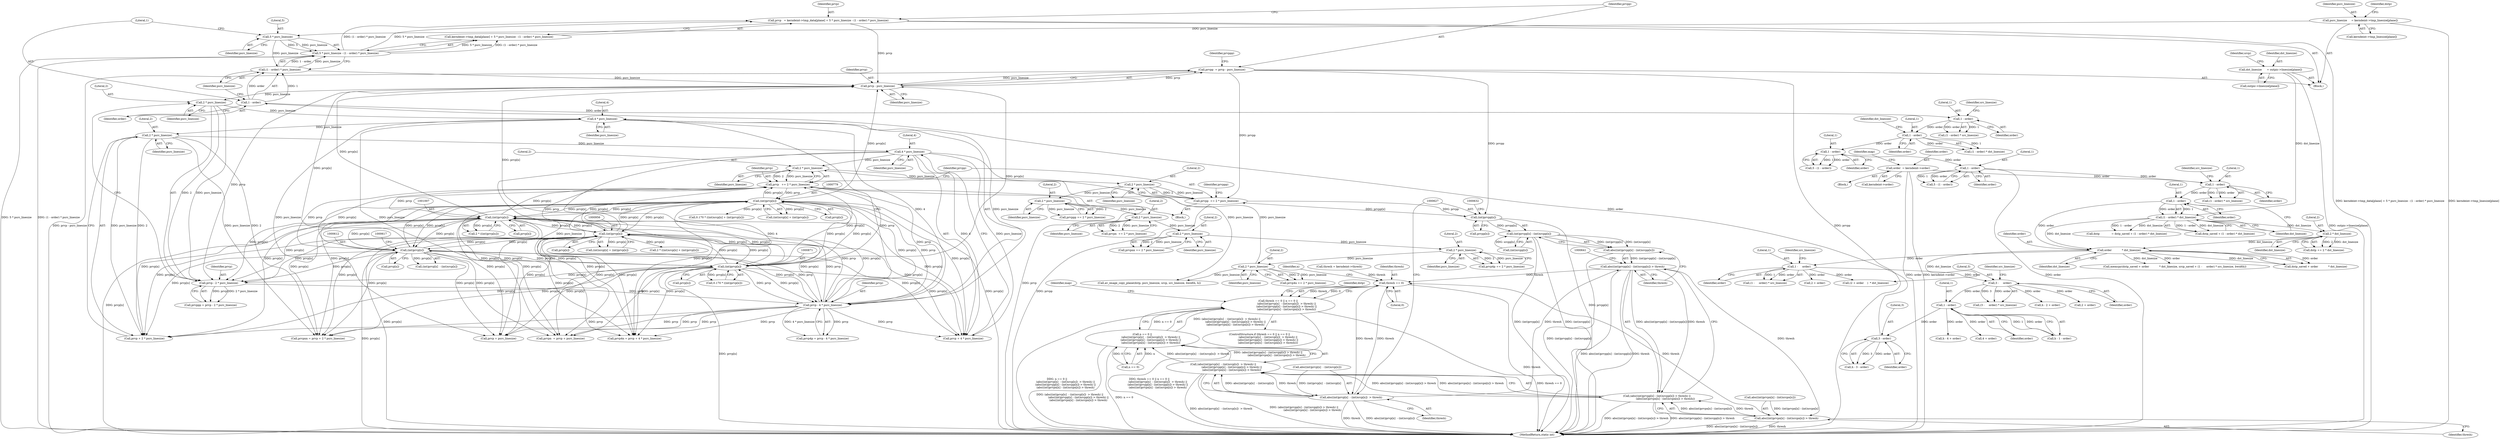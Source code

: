 digraph "0_FFmpeg_e43a0a232dbf6d3c161823c2e07c52e76227a1bc_5@pointer" {
"1000451" [label="(Call,prvpp  = prvp - psrc_linesize)"];
"1000453" [label="(Call,prvp - psrc_linesize)"];
"1000778" [label="(Call,(int)prvp[x])"];
"1001040" [label="(Call,prvp   += 2 * psrc_linesize)"];
"1001042" [label="(Call,2 * psrc_linesize)"];
"1001072" [label="(Call,2 * psrc_linesize)"];
"1001067" [label="(Call,2 * psrc_linesize)"];
"1001062" [label="(Call,2 * psrc_linesize)"];
"1001057" [label="(Call,2 * psrc_linesize)"];
"1001052" [label="(Call,2 * psrc_linesize)"];
"1001047" [label="(Call,2 * psrc_linesize)"];
"1000486" [label="(Call,4 * psrc_linesize)"];
"1000479" [label="(Call,2 * psrc_linesize)"];
"1000467" [label="(Call,4 * psrc_linesize)"];
"1000460" [label="(Call,2 * psrc_linesize)"];
"1001006" [label="(Call,(int)prvp[x])"];
"1000955" [label="(Call,(int)prvp[x])"];
"1000611" [label="(Call,(int)prvp[x])"];
"1000870" [label="(Call,(int)prvp[x])"];
"1000465" [label="(Call,prvp - 4 * psrc_linesize)"];
"1000458" [label="(Call,prvp - 2 * psrc_linesize)"];
"1000434" [label="(Call,prvp   = kerndeint->tmp_data[plane] + 5 * psrc_linesize - (1 - order) * psrc_linesize)"];
"1000442" [label="(Call,5 * psrc_linesize - (1 - order) * psrc_linesize)"];
"1000443" [label="(Call,5 * psrc_linesize)"];
"1000298" [label="(Call,psrc_linesize     = kerndeint->tmp_linesize[plane])"];
"1000446" [label="(Call,(1 - order) * psrc_linesize)"];
"1000447" [label="(Call,1 - order)"];
"1000429" [label="(Call,3 - order)"];
"1000409" [label="(Call,1 - order)"];
"1000389" [label="(Call,3 -     order)"];
"1000373" [label="(Call,1 -     order)"];
"1000367" [label="(Call,order            * dst_linesize)"];
"1000335" [label="(Call,1 - order)"];
"1000326" [label="(Call,1 - order)"];
"1000186" [label="(Call,order  = kerndeint->order)"];
"1000581" [label="(Call,1 - order)"];
"1000572" [label="(Call,1 - order)"];
"1000563" [label="(Call,1 - order)"];
"1000498" [label="(Call,1 - order)"];
"1000334" [label="(Call,(1 - order) * dst_linesize)"];
"1000314" [label="(Call,dst_linesize      = outpic->linesize[plane])"];
"1000361" [label="(Call,2 * dst_linesize)"];
"1000626" [label="(Call,(int)prvpp[x])"];
"1000625" [label="(Call,(int)prvpp[x] - (int)srcpp[x])"];
"1000624" [label="(Call,abs((int)prvpp[x] - (int)srcpp[x]))"];
"1000623" [label="(Call,abs((int)prvpp[x] - (int)srcpp[x]) > thresh)"];
"1000600" [label="(Call,thresh == 0)"];
"1000599" [label="(Call,thresh == 0 || n == 0 ||\n                    (abs((int)prvp[x]  - (int)srcp[x])  > thresh) ||\n                    (abs((int)prvpp[x] - (int)srcpp[x]) > thresh) ||\n                    (abs((int)prvpn[x] - (int)srcpn[x]) > thresh))"];
"1000608" [label="(Call,abs((int)prvp[x]  - (int)srcp[x])  > thresh)"];
"1000607" [label="(Call,(abs((int)prvp[x]  - (int)srcp[x])  > thresh) ||\n                    (abs((int)prvpp[x] - (int)srcpp[x]) > thresh) ||\n                    (abs((int)prvpn[x] - (int)srcpn[x]) > thresh))"];
"1000603" [label="(Call,n == 0 ||\n                    (abs((int)prvp[x]  - (int)srcp[x])  > thresh) ||\n                    (abs((int)prvpp[x] - (int)srcpp[x]) > thresh) ||\n                    (abs((int)prvpn[x] - (int)srcpn[x]) > thresh))"];
"1000622" [label="(Call,(abs((int)prvpp[x] - (int)srcpp[x]) > thresh) ||\n                    (abs((int)prvpn[x] - (int)srcpn[x]) > thresh))"];
"1000637" [label="(Call,abs((int)prvpn[x] - (int)srcpn[x]) > thresh)"];
"1001045" [label="(Call,prvpp  += 2 * psrc_linesize)"];
"1000334" [label="(Call,(1 - order) * dst_linesize)"];
"1000457" [label="(Identifier,prvppp)"];
"1000487" [label="(Literal,4)"];
"1000481" [label="(Identifier,psrc_linesize)"];
"1000389" [label="(Call,3 -     order)"];
"1000336" [label="(Literal,1)"];
"1000484" [label="(Call,prvp + 4 * psrc_linesize)"];
"1000454" [label="(Identifier,prvp)"];
"1000581" [label="(Call,1 - order)"];
"1001067" [label="(Call,2 * psrc_linesize)"];
"1000631" [label="(Call,(int)srcpp[x])"];
"1000436" [label="(Call,kerndeint->tmp_data[plane] + 5 * psrc_linesize - (1 - order) * psrc_linesize)"];
"1000466" [label="(Identifier,prvp)"];
"1000325" [label="(Call,(1 - order) * src_linesize)"];
"1000298" [label="(Call,psrc_linesize     = kerndeint->tmp_linesize[plane])"];
"1000609" [label="(Call,abs((int)prvp[x]  - (int)srcp[x]))"];
"1000608" [label="(Call,abs((int)prvp[x]  - (int)srcp[x])  > thresh)"];
"1001035" [label="(Identifier,dstp)"];
"1001060" [label="(Call,prvpnn += 2 * psrc_linesize)"];
"1000392" [label="(Identifier,src_linesize)"];
"1000418" [label="(Call,h - 4 + order)"];
"1000431" [label="(Identifier,order)"];
"1000611" [label="(Call,(int)prvp[x])"];
"1000435" [label="(Identifier,prvp)"];
"1000427" [label="(Call,h - 3 - order)"];
"1000453" [label="(Call,prvp - psrc_linesize)"];
"1000448" [label="(Literal,1)"];
"1000390" [label="(Literal,3)"];
"1000469" [label="(Identifier,psrc_linesize)"];
"1000315" [label="(Identifier,dst_linesize)"];
"1000582" [label="(Literal,1)"];
"1000497" [label="(Call,(1 - order) * src_linesize)"];
"1000607" [label="(Call,(abs((int)prvp[x]  - (int)srcp[x])  > thresh) ||\n                    (abs((int)prvpp[x] - (int)srcpp[x]) > thresh) ||\n                    (abs((int)prvpn[x] - (int)srcpn[x]) > thresh))"];
"1001068" [label="(Literal,2)"];
"1001064" [label="(Identifier,psrc_linesize)"];
"1000458" [label="(Call,prvp - 2 * psrc_linesize)"];
"1000332" [label="(Call,dstp_saved + (1 - order) * dst_linesize)"];
"1000444" [label="(Literal,5)"];
"1001049" [label="(Identifier,psrc_linesize)"];
"1000361" [label="(Call,2 * dst_linesize)"];
"1000501" [label="(Identifier,src_linesize)"];
"1001045" [label="(Call,prvpp  += 2 * psrc_linesize)"];
"1000955" [label="(Call,(int)prvp[x])"];
"1000338" [label="(Identifier,dst_linesize)"];
"1001057" [label="(Call,2 * psrc_linesize)"];
"1000460" [label="(Call,2 * psrc_linesize)"];
"1000601" [label="(Identifier,thresh)"];
"1000623" [label="(Call,abs((int)prvpp[x] - (int)srcpp[x]) > thresh)"];
"1000306" [label="(Identifier,dstp)"];
"1000388" [label="(Call,(3 -     order) * src_linesize)"];
"1000193" [label="(Identifier,map)"];
"1000604" [label="(Call,n == 0)"];
"1000957" [label="(Call,prvp[x])"];
"1000500" [label="(Identifier,order)"];
"1000369" [label="(Identifier,dst_linesize)"];
"1000322" [label="(Identifier,srcp)"];
"1001006" [label="(Call,(int)prvp[x])"];
"1000381" [label="(Call,(2 + order    )  * dst_linesize)"];
"1000374" [label="(Literal,1)"];
"1000477" [label="(Call,prvp + 2 * psrc_linesize)"];
"1000368" [label="(Identifier,order)"];
"1001004" [label="(Call,2 * ((int)prvp[x]))"];
"1000451" [label="(Call,prvpp  = prvp - psrc_linesize)"];
"1000467" [label="(Call,4 * psrc_linesize)"];
"1000120" [label="(Block,)"];
"1000398" [label="(Call,h - 2 + order)"];
"1000637" [label="(Call,abs((int)prvpn[x] - (int)srcpn[x]) > thresh)"];
"1000949" [label="(Call,(int)srcp[x] + (int)prvp[x])"];
"1001055" [label="(Call,prvpn  += 2 * psrc_linesize)"];
"1000480" [label="(Literal,2)"];
"1000947" [label="(Call,2 * ((int)srcp[x] + (int)prvp[x]))"];
"1000450" [label="(Identifier,psrc_linesize)"];
"1000186" [label="(Call,order  = kerndeint->order)"];
"1001040" [label="(Call,prvp   += 2 * psrc_linesize)"];
"1000778" [label="(Call,(int)prvp[x])"];
"1000499" [label="(Literal,1)"];
"1000382" [label="(Call,2 + order)"];
"1000486" [label="(Call,4 * psrc_linesize)"];
"1001008" [label="(Call,prvp[x])"];
"1000299" [label="(Identifier,psrc_linesize)"];
"1001050" [label="(Call,prvppp += 2 * psrc_linesize)"];
"1000376" [label="(Identifier,src_linesize)"];
"1000472" [label="(Call,prvp + psrc_linesize)"];
"1000868" [label="(Call,0.170 * ((int)prvp[x]))"];
"1000626" [label="(Call,(int)prvpp[x])"];
"1000465" [label="(Call,prvp - 4 * psrc_linesize)"];
"1000770" [label="(Call,0.170 * ((int)srcp[x] + (int)prvp[x]))"];
"1000445" [label="(Identifier,psrc_linesize)"];
"1001065" [label="(Call,prvp4p += 2 * psrc_linesize)"];
"1000367" [label="(Call,order            * dst_linesize)"];
"1000572" [label="(Call,1 - order)"];
"1000335" [label="(Call,1 - order)"];
"1000314" [label="(Call,dst_linesize      = outpic->linesize[plane])"];
"1001041" [label="(Identifier,prvp)"];
"1001042" [label="(Call,2 * psrc_linesize)"];
"1000463" [label="(Call,prvp4p = prvp - 4 * psrc_linesize)"];
"1001139" [label="(Call,av_image_copy_plane(dstp, psrc_linesize, srcp, src_linesize, bwidth, h))"];
"1000468" [label="(Literal,4)"];
"1001052" [label="(Call,2 * psrc_linesize)"];
"1000598" [label="(ControlStructure,if (thresh == 0 || n == 0 ||\n                    (abs((int)prvp[x]  - (int)srcp[x])  > thresh) ||\n                    (abs((int)prvpp[x] - (int)srcpp[x]) > thresh) ||\n                    (abs((int)prvpn[x] - (int)srcpn[x]) > thresh)))"];
"1000599" [label="(Call,thresh == 0 || n == 0 ||\n                    (abs((int)prvp[x]  - (int)srcp[x])  > thresh) ||\n                    (abs((int)prvpp[x] - (int)srcpp[x]) > thresh) ||\n                    (abs((int)prvpn[x] - (int)srcpn[x]) > thresh))"];
"1000300" [label="(Call,kerndeint->tmp_linesize[plane])"];
"1001051" [label="(Identifier,prvppp)"];
"1001063" [label="(Literal,2)"];
"1000328" [label="(Identifier,order)"];
"1000870" [label="(Call,(int)prvp[x])"];
"1000605" [label="(Identifier,n)"];
"1000363" [label="(Identifier,dst_linesize)"];
"1000420" [label="(Call,4 + order)"];
"1000434" [label="(Call,prvp   = kerndeint->tmp_data[plane] + 5 * psrc_linesize - (1 - order) * psrc_linesize)"];
"1000326" [label="(Call,1 - order)"];
"1001059" [label="(Identifier,psrc_linesize)"];
"1001048" [label="(Literal,2)"];
"1000446" [label="(Call,(1 - order) * psrc_linesize)"];
"1000638" [label="(Call,abs((int)prvpn[x] - (int)srcpn[x]))"];
"1000470" [label="(Call,prvpn  = prvp + psrc_linesize)"];
"1000456" [label="(Call,prvppp = prvp - 2 * psrc_linesize)"];
"1000772" [label="(Call,(int)srcp[x] + (int)prvp[x])"];
"1000475" [label="(Call,prvpnn = prvp + 2 * psrc_linesize)"];
"1000373" [label="(Call,1 -     order)"];
"1000430" [label="(Literal,3)"];
"1000187" [label="(Identifier,order)"];
"1000372" [label="(Call,(1 -     order) * src_linesize)"];
"1000327" [label="(Literal,1)"];
"1000628" [label="(Call,prvpp[x])"];
"1000610" [label="(Call,(int)prvp[x]  - (int)srcp[x])"];
"1000650" [label="(Identifier,thresh)"];
"1000452" [label="(Identifier,prvpp)"];
"1001046" [label="(Identifier,prvpp)"];
"1001047" [label="(Call,2 * psrc_linesize)"];
"1000409" [label="(Call,1 - order)"];
"1000624" [label="(Call,abs((int)prvpp[x] - (int)srcpp[x]))"];
"1000459" [label="(Identifier,prvp)"];
"1000316" [label="(Call,outpic->linesize[plane])"];
"1000622" [label="(Call,(abs((int)prvpp[x] - (int)srcpp[x]) > thresh) ||\n                    (abs((int)prvpn[x] - (int)srcpn[x]) > thresh))"];
"1001074" [label="(Identifier,psrc_linesize)"];
"1000362" [label="(Literal,2)"];
"1000573" [label="(Literal,1)"];
"1000443" [label="(Call,5 * psrc_linesize)"];
"1000603" [label="(Call,n == 0 ||\n                    (abs((int)prvp[x]  - (int)srcp[x])  > thresh) ||\n                    (abs((int)prvpp[x] - (int)srcpp[x]) > thresh) ||\n                    (abs((int)prvpn[x] - (int)srcpn[x]) > thresh))"];
"1001043" [label="(Literal,2)"];
"1000872" [label="(Call,prvp[x])"];
"1000498" [label="(Call,1 - order)"];
"1001073" [label="(Literal,2)"];
"1000562" [label="(Call,(1 - order) * dst_linesize)"];
"1000359" [label="(Call,dstp += 2 * dst_linesize)"];
"1000482" [label="(Call,prvp4n = prvp + 4 * psrc_linesize)"];
"1001044" [label="(Identifier,psrc_linesize)"];
"1000447" [label="(Call,1 - order)"];
"1000455" [label="(Identifier,psrc_linesize)"];
"1000636" [label="(Identifier,thresh)"];
"1000563" [label="(Call,1 - order)"];
"1000479" [label="(Call,2 * psrc_linesize)"];
"1000462" [label="(Identifier,psrc_linesize)"];
"1000400" [label="(Call,2 + order)"];
"1000613" [label="(Call,prvp[x])"];
"1000258" [label="(Block,)"];
"1000488" [label="(Identifier,psrc_linesize)"];
"1000364" [label="(Call,memcpy(dstp_saved + order            * dst_linesize, srcp_saved + (1 -     order) * src_linesize, bwidth))"];
"1000780" [label="(Call,prvp[x])"];
"1001153" [label="(MethodReturn,static int)"];
"1000461" [label="(Literal,2)"];
"1000180" [label="(Call,thresh = kerndeint->thresh)"];
"1000566" [label="(Identifier,dst_linesize)"];
"1000653" [label="(Identifier,map)"];
"1000583" [label="(Identifier,order)"];
"1000411" [label="(Identifier,order)"];
"1000565" [label="(Identifier,order)"];
"1000602" [label="(Literal,0)"];
"1000564" [label="(Literal,1)"];
"1000574" [label="(Identifier,order)"];
"1000442" [label="(Call,5 * psrc_linesize - (1 - order) * psrc_linesize)"];
"1001053" [label="(Literal,2)"];
"1000410" [label="(Literal,1)"];
"1000587" [label="(Block,)"];
"1000407" [label="(Call,h - 1 - order)"];
"1000429" [label="(Call,3 - order)"];
"1000579" [label="(Call,5 - (1 - order))"];
"1000570" [label="(Call,5 - (1 - order))"];
"1000391" [label="(Identifier,order)"];
"1000621" [label="(Identifier,thresh)"];
"1001054" [label="(Identifier,psrc_linesize)"];
"1000188" [label="(Call,kerndeint->order)"];
"1001062" [label="(Call,2 * psrc_linesize)"];
"1000329" [label="(Identifier,src_linesize)"];
"1000365" [label="(Call,dstp_saved + order            * dst_linesize)"];
"1000330" [label="(Call,dstp              = dstp_saved + (1 - order) * dst_linesize)"];
"1000375" [label="(Identifier,order)"];
"1001069" [label="(Identifier,psrc_linesize)"];
"1000449" [label="(Identifier,order)"];
"1000625" [label="(Call,(int)prvpp[x] - (int)srcpp[x])"];
"1000600" [label="(Call,thresh == 0)"];
"1000337" [label="(Identifier,order)"];
"1001072" [label="(Call,2 * psrc_linesize)"];
"1001070" [label="(Call,prvp4n += 2 * psrc_linesize)"];
"1001058" [label="(Literal,2)"];
"1000451" -> "1000258"  [label="AST: "];
"1000451" -> "1000453"  [label="CFG: "];
"1000452" -> "1000451"  [label="AST: "];
"1000453" -> "1000451"  [label="AST: "];
"1000457" -> "1000451"  [label="CFG: "];
"1000451" -> "1001153"  [label="DDG: prvpp"];
"1000451" -> "1001153"  [label="DDG: prvp - psrc_linesize"];
"1000453" -> "1000451"  [label="DDG: prvp"];
"1000453" -> "1000451"  [label="DDG: psrc_linesize"];
"1000451" -> "1000626"  [label="DDG: prvpp"];
"1000451" -> "1001045"  [label="DDG: prvpp"];
"1000453" -> "1000455"  [label="CFG: "];
"1000454" -> "1000453"  [label="AST: "];
"1000455" -> "1000453"  [label="AST: "];
"1000778" -> "1000453"  [label="DDG: prvp[x]"];
"1001006" -> "1000453"  [label="DDG: prvp[x]"];
"1000955" -> "1000453"  [label="DDG: prvp[x]"];
"1000434" -> "1000453"  [label="DDG: prvp"];
"1000611" -> "1000453"  [label="DDG: prvp[x]"];
"1000870" -> "1000453"  [label="DDG: prvp[x]"];
"1000446" -> "1000453"  [label="DDG: psrc_linesize"];
"1000453" -> "1000458"  [label="DDG: prvp"];
"1000453" -> "1000460"  [label="DDG: psrc_linesize"];
"1000778" -> "1000772"  [label="AST: "];
"1000778" -> "1000780"  [label="CFG: "];
"1000779" -> "1000778"  [label="AST: "];
"1000780" -> "1000778"  [label="AST: "];
"1000772" -> "1000778"  [label="CFG: "];
"1000778" -> "1001153"  [label="DDG: prvp[x]"];
"1000778" -> "1000458"  [label="DDG: prvp[x]"];
"1000778" -> "1000465"  [label="DDG: prvp[x]"];
"1000778" -> "1000470"  [label="DDG: prvp[x]"];
"1000778" -> "1000472"  [label="DDG: prvp[x]"];
"1000778" -> "1000475"  [label="DDG: prvp[x]"];
"1000778" -> "1000477"  [label="DDG: prvp[x]"];
"1000778" -> "1000482"  [label="DDG: prvp[x]"];
"1000778" -> "1000484"  [label="DDG: prvp[x]"];
"1000778" -> "1000611"  [label="DDG: prvp[x]"];
"1000778" -> "1000770"  [label="DDG: prvp[x]"];
"1000778" -> "1000772"  [label="DDG: prvp[x]"];
"1001040" -> "1000778"  [label="DDG: prvp"];
"1001006" -> "1000778"  [label="DDG: prvp[x]"];
"1000955" -> "1000778"  [label="DDG: prvp[x]"];
"1000611" -> "1000778"  [label="DDG: prvp[x]"];
"1000870" -> "1000778"  [label="DDG: prvp[x]"];
"1000465" -> "1000778"  [label="DDG: prvp"];
"1000778" -> "1000870"  [label="DDG: prvp[x]"];
"1000778" -> "1000955"  [label="DDG: prvp[x]"];
"1000778" -> "1001006"  [label="DDG: prvp[x]"];
"1000778" -> "1001040"  [label="DDG: prvp[x]"];
"1001040" -> "1000587"  [label="AST: "];
"1001040" -> "1001042"  [label="CFG: "];
"1001041" -> "1001040"  [label="AST: "];
"1001042" -> "1001040"  [label="AST: "];
"1001046" -> "1001040"  [label="CFG: "];
"1001040" -> "1001153"  [label="DDG: prvp"];
"1001040" -> "1000611"  [label="DDG: prvp"];
"1001040" -> "1000870"  [label="DDG: prvp"];
"1001040" -> "1000955"  [label="DDG: prvp"];
"1001040" -> "1001006"  [label="DDG: prvp"];
"1001042" -> "1001040"  [label="DDG: 2"];
"1001042" -> "1001040"  [label="DDG: psrc_linesize"];
"1001006" -> "1001040"  [label="DDG: prvp[x]"];
"1000955" -> "1001040"  [label="DDG: prvp[x]"];
"1000611" -> "1001040"  [label="DDG: prvp[x]"];
"1000870" -> "1001040"  [label="DDG: prvp[x]"];
"1000465" -> "1001040"  [label="DDG: prvp"];
"1001042" -> "1001044"  [label="CFG: "];
"1001043" -> "1001042"  [label="AST: "];
"1001044" -> "1001042"  [label="AST: "];
"1001072" -> "1001042"  [label="DDG: psrc_linesize"];
"1000486" -> "1001042"  [label="DDG: psrc_linesize"];
"1001042" -> "1001047"  [label="DDG: psrc_linesize"];
"1001072" -> "1001070"  [label="AST: "];
"1001072" -> "1001074"  [label="CFG: "];
"1001073" -> "1001072"  [label="AST: "];
"1001074" -> "1001072"  [label="AST: "];
"1001070" -> "1001072"  [label="CFG: "];
"1001072" -> "1001070"  [label="DDG: 2"];
"1001072" -> "1001070"  [label="DDG: psrc_linesize"];
"1001067" -> "1001072"  [label="DDG: psrc_linesize"];
"1001072" -> "1001139"  [label="DDG: psrc_linesize"];
"1001067" -> "1001065"  [label="AST: "];
"1001067" -> "1001069"  [label="CFG: "];
"1001068" -> "1001067"  [label="AST: "];
"1001069" -> "1001067"  [label="AST: "];
"1001065" -> "1001067"  [label="CFG: "];
"1001067" -> "1001065"  [label="DDG: 2"];
"1001067" -> "1001065"  [label="DDG: psrc_linesize"];
"1001062" -> "1001067"  [label="DDG: psrc_linesize"];
"1001062" -> "1001060"  [label="AST: "];
"1001062" -> "1001064"  [label="CFG: "];
"1001063" -> "1001062"  [label="AST: "];
"1001064" -> "1001062"  [label="AST: "];
"1001060" -> "1001062"  [label="CFG: "];
"1001062" -> "1001060"  [label="DDG: 2"];
"1001062" -> "1001060"  [label="DDG: psrc_linesize"];
"1001057" -> "1001062"  [label="DDG: psrc_linesize"];
"1001057" -> "1001055"  [label="AST: "];
"1001057" -> "1001059"  [label="CFG: "];
"1001058" -> "1001057"  [label="AST: "];
"1001059" -> "1001057"  [label="AST: "];
"1001055" -> "1001057"  [label="CFG: "];
"1001057" -> "1001055"  [label="DDG: 2"];
"1001057" -> "1001055"  [label="DDG: psrc_linesize"];
"1001052" -> "1001057"  [label="DDG: psrc_linesize"];
"1001052" -> "1001050"  [label="AST: "];
"1001052" -> "1001054"  [label="CFG: "];
"1001053" -> "1001052"  [label="AST: "];
"1001054" -> "1001052"  [label="AST: "];
"1001050" -> "1001052"  [label="CFG: "];
"1001052" -> "1001050"  [label="DDG: 2"];
"1001052" -> "1001050"  [label="DDG: psrc_linesize"];
"1001047" -> "1001052"  [label="DDG: psrc_linesize"];
"1001047" -> "1001045"  [label="AST: "];
"1001047" -> "1001049"  [label="CFG: "];
"1001048" -> "1001047"  [label="AST: "];
"1001049" -> "1001047"  [label="AST: "];
"1001045" -> "1001047"  [label="CFG: "];
"1001047" -> "1001045"  [label="DDG: 2"];
"1001047" -> "1001045"  [label="DDG: psrc_linesize"];
"1000486" -> "1000484"  [label="AST: "];
"1000486" -> "1000488"  [label="CFG: "];
"1000487" -> "1000486"  [label="AST: "];
"1000488" -> "1000486"  [label="AST: "];
"1000484" -> "1000486"  [label="CFG: "];
"1000486" -> "1000482"  [label="DDG: 4"];
"1000486" -> "1000482"  [label="DDG: psrc_linesize"];
"1000486" -> "1000484"  [label="DDG: 4"];
"1000486" -> "1000484"  [label="DDG: psrc_linesize"];
"1000479" -> "1000486"  [label="DDG: psrc_linesize"];
"1000486" -> "1001139"  [label="DDG: psrc_linesize"];
"1000479" -> "1000477"  [label="AST: "];
"1000479" -> "1000481"  [label="CFG: "];
"1000480" -> "1000479"  [label="AST: "];
"1000481" -> "1000479"  [label="AST: "];
"1000477" -> "1000479"  [label="CFG: "];
"1000479" -> "1000475"  [label="DDG: 2"];
"1000479" -> "1000475"  [label="DDG: psrc_linesize"];
"1000479" -> "1000477"  [label="DDG: 2"];
"1000479" -> "1000477"  [label="DDG: psrc_linesize"];
"1000467" -> "1000479"  [label="DDG: psrc_linesize"];
"1000467" -> "1000465"  [label="AST: "];
"1000467" -> "1000469"  [label="CFG: "];
"1000468" -> "1000467"  [label="AST: "];
"1000469" -> "1000467"  [label="AST: "];
"1000465" -> "1000467"  [label="CFG: "];
"1000467" -> "1000465"  [label="DDG: 4"];
"1000467" -> "1000465"  [label="DDG: psrc_linesize"];
"1000460" -> "1000467"  [label="DDG: psrc_linesize"];
"1000467" -> "1000470"  [label="DDG: psrc_linesize"];
"1000467" -> "1000472"  [label="DDG: psrc_linesize"];
"1000460" -> "1000458"  [label="AST: "];
"1000460" -> "1000462"  [label="CFG: "];
"1000461" -> "1000460"  [label="AST: "];
"1000462" -> "1000460"  [label="AST: "];
"1000458" -> "1000460"  [label="CFG: "];
"1000460" -> "1000458"  [label="DDG: 2"];
"1000460" -> "1000458"  [label="DDG: psrc_linesize"];
"1001006" -> "1001004"  [label="AST: "];
"1001006" -> "1001008"  [label="CFG: "];
"1001007" -> "1001006"  [label="AST: "];
"1001008" -> "1001006"  [label="AST: "];
"1001004" -> "1001006"  [label="CFG: "];
"1001006" -> "1001153"  [label="DDG: prvp[x]"];
"1001006" -> "1000458"  [label="DDG: prvp[x]"];
"1001006" -> "1000465"  [label="DDG: prvp[x]"];
"1001006" -> "1000470"  [label="DDG: prvp[x]"];
"1001006" -> "1000472"  [label="DDG: prvp[x]"];
"1001006" -> "1000475"  [label="DDG: prvp[x]"];
"1001006" -> "1000477"  [label="DDG: prvp[x]"];
"1001006" -> "1000482"  [label="DDG: prvp[x]"];
"1001006" -> "1000484"  [label="DDG: prvp[x]"];
"1001006" -> "1000611"  [label="DDG: prvp[x]"];
"1001006" -> "1000870"  [label="DDG: prvp[x]"];
"1001006" -> "1000955"  [label="DDG: prvp[x]"];
"1001006" -> "1001004"  [label="DDG: prvp[x]"];
"1000955" -> "1001006"  [label="DDG: prvp[x]"];
"1000611" -> "1001006"  [label="DDG: prvp[x]"];
"1000870" -> "1001006"  [label="DDG: prvp[x]"];
"1000465" -> "1001006"  [label="DDG: prvp"];
"1000955" -> "1000949"  [label="AST: "];
"1000955" -> "1000957"  [label="CFG: "];
"1000956" -> "1000955"  [label="AST: "];
"1000957" -> "1000955"  [label="AST: "];
"1000949" -> "1000955"  [label="CFG: "];
"1000955" -> "1001153"  [label="DDG: prvp[x]"];
"1000955" -> "1000458"  [label="DDG: prvp[x]"];
"1000955" -> "1000465"  [label="DDG: prvp[x]"];
"1000955" -> "1000470"  [label="DDG: prvp[x]"];
"1000955" -> "1000472"  [label="DDG: prvp[x]"];
"1000955" -> "1000475"  [label="DDG: prvp[x]"];
"1000955" -> "1000477"  [label="DDG: prvp[x]"];
"1000955" -> "1000482"  [label="DDG: prvp[x]"];
"1000955" -> "1000484"  [label="DDG: prvp[x]"];
"1000955" -> "1000611"  [label="DDG: prvp[x]"];
"1000955" -> "1000870"  [label="DDG: prvp[x]"];
"1000955" -> "1000947"  [label="DDG: prvp[x]"];
"1000955" -> "1000949"  [label="DDG: prvp[x]"];
"1000611" -> "1000955"  [label="DDG: prvp[x]"];
"1000870" -> "1000955"  [label="DDG: prvp[x]"];
"1000465" -> "1000955"  [label="DDG: prvp"];
"1000611" -> "1000610"  [label="AST: "];
"1000611" -> "1000613"  [label="CFG: "];
"1000612" -> "1000611"  [label="AST: "];
"1000613" -> "1000611"  [label="AST: "];
"1000617" -> "1000611"  [label="CFG: "];
"1000611" -> "1001153"  [label="DDG: prvp[x]"];
"1000611" -> "1000458"  [label="DDG: prvp[x]"];
"1000611" -> "1000465"  [label="DDG: prvp[x]"];
"1000611" -> "1000470"  [label="DDG: prvp[x]"];
"1000611" -> "1000472"  [label="DDG: prvp[x]"];
"1000611" -> "1000475"  [label="DDG: prvp[x]"];
"1000611" -> "1000477"  [label="DDG: prvp[x]"];
"1000611" -> "1000482"  [label="DDG: prvp[x]"];
"1000611" -> "1000484"  [label="DDG: prvp[x]"];
"1000611" -> "1000610"  [label="DDG: prvp[x]"];
"1000870" -> "1000611"  [label="DDG: prvp[x]"];
"1000465" -> "1000611"  [label="DDG: prvp"];
"1000611" -> "1000870"  [label="DDG: prvp[x]"];
"1000870" -> "1000868"  [label="AST: "];
"1000870" -> "1000872"  [label="CFG: "];
"1000871" -> "1000870"  [label="AST: "];
"1000872" -> "1000870"  [label="AST: "];
"1000868" -> "1000870"  [label="CFG: "];
"1000870" -> "1001153"  [label="DDG: prvp[x]"];
"1000870" -> "1000458"  [label="DDG: prvp[x]"];
"1000870" -> "1000465"  [label="DDG: prvp[x]"];
"1000870" -> "1000470"  [label="DDG: prvp[x]"];
"1000870" -> "1000472"  [label="DDG: prvp[x]"];
"1000870" -> "1000475"  [label="DDG: prvp[x]"];
"1000870" -> "1000477"  [label="DDG: prvp[x]"];
"1000870" -> "1000482"  [label="DDG: prvp[x]"];
"1000870" -> "1000484"  [label="DDG: prvp[x]"];
"1000870" -> "1000868"  [label="DDG: prvp[x]"];
"1000465" -> "1000870"  [label="DDG: prvp"];
"1000465" -> "1000463"  [label="AST: "];
"1000466" -> "1000465"  [label="AST: "];
"1000463" -> "1000465"  [label="CFG: "];
"1000465" -> "1000463"  [label="DDG: prvp"];
"1000465" -> "1000463"  [label="DDG: 4 * psrc_linesize"];
"1000458" -> "1000465"  [label="DDG: prvp"];
"1000465" -> "1000470"  [label="DDG: prvp"];
"1000465" -> "1000472"  [label="DDG: prvp"];
"1000465" -> "1000475"  [label="DDG: prvp"];
"1000465" -> "1000477"  [label="DDG: prvp"];
"1000465" -> "1000482"  [label="DDG: prvp"];
"1000465" -> "1000484"  [label="DDG: prvp"];
"1000458" -> "1000456"  [label="AST: "];
"1000459" -> "1000458"  [label="AST: "];
"1000456" -> "1000458"  [label="CFG: "];
"1000458" -> "1000456"  [label="DDG: prvp"];
"1000458" -> "1000456"  [label="DDG: 2 * psrc_linesize"];
"1000434" -> "1000258"  [label="AST: "];
"1000434" -> "1000436"  [label="CFG: "];
"1000435" -> "1000434"  [label="AST: "];
"1000436" -> "1000434"  [label="AST: "];
"1000452" -> "1000434"  [label="CFG: "];
"1000434" -> "1001153"  [label="DDG: kerndeint->tmp_data[plane] + 5 * psrc_linesize - (1 - order) * psrc_linesize"];
"1000442" -> "1000434"  [label="DDG: 5 * psrc_linesize"];
"1000442" -> "1000434"  [label="DDG: (1 - order) * psrc_linesize"];
"1000442" -> "1000436"  [label="AST: "];
"1000442" -> "1000446"  [label="CFG: "];
"1000443" -> "1000442"  [label="AST: "];
"1000446" -> "1000442"  [label="AST: "];
"1000436" -> "1000442"  [label="CFG: "];
"1000442" -> "1001153"  [label="DDG: 5 * psrc_linesize"];
"1000442" -> "1001153"  [label="DDG: (1 - order) * psrc_linesize"];
"1000442" -> "1000436"  [label="DDG: 5 * psrc_linesize"];
"1000442" -> "1000436"  [label="DDG: (1 - order) * psrc_linesize"];
"1000443" -> "1000442"  [label="DDG: 5"];
"1000443" -> "1000442"  [label="DDG: psrc_linesize"];
"1000446" -> "1000442"  [label="DDG: 1 - order"];
"1000446" -> "1000442"  [label="DDG: psrc_linesize"];
"1000443" -> "1000445"  [label="CFG: "];
"1000444" -> "1000443"  [label="AST: "];
"1000445" -> "1000443"  [label="AST: "];
"1000448" -> "1000443"  [label="CFG: "];
"1000298" -> "1000443"  [label="DDG: psrc_linesize"];
"1000443" -> "1000446"  [label="DDG: psrc_linesize"];
"1000298" -> "1000258"  [label="AST: "];
"1000298" -> "1000300"  [label="CFG: "];
"1000299" -> "1000298"  [label="AST: "];
"1000300" -> "1000298"  [label="AST: "];
"1000306" -> "1000298"  [label="CFG: "];
"1000298" -> "1001153"  [label="DDG: kerndeint->tmp_linesize[plane]"];
"1000446" -> "1000450"  [label="CFG: "];
"1000447" -> "1000446"  [label="AST: "];
"1000450" -> "1000446"  [label="AST: "];
"1000447" -> "1000446"  [label="DDG: 1"];
"1000447" -> "1000446"  [label="DDG: order"];
"1000447" -> "1000449"  [label="CFG: "];
"1000448" -> "1000447"  [label="AST: "];
"1000449" -> "1000447"  [label="AST: "];
"1000450" -> "1000447"  [label="CFG: "];
"1000429" -> "1000447"  [label="DDG: order"];
"1000447" -> "1000498"  [label="DDG: order"];
"1000429" -> "1000427"  [label="AST: "];
"1000429" -> "1000431"  [label="CFG: "];
"1000430" -> "1000429"  [label="AST: "];
"1000431" -> "1000429"  [label="AST: "];
"1000427" -> "1000429"  [label="CFG: "];
"1000429" -> "1000427"  [label="DDG: 3"];
"1000429" -> "1000427"  [label="DDG: order"];
"1000409" -> "1000429"  [label="DDG: order"];
"1000409" -> "1000407"  [label="AST: "];
"1000409" -> "1000411"  [label="CFG: "];
"1000410" -> "1000409"  [label="AST: "];
"1000411" -> "1000409"  [label="AST: "];
"1000407" -> "1000409"  [label="CFG: "];
"1000409" -> "1000407"  [label="DDG: 1"];
"1000409" -> "1000407"  [label="DDG: order"];
"1000389" -> "1000409"  [label="DDG: order"];
"1000409" -> "1000418"  [label="DDG: order"];
"1000409" -> "1000420"  [label="DDG: order"];
"1000389" -> "1000388"  [label="AST: "];
"1000389" -> "1000391"  [label="CFG: "];
"1000390" -> "1000389"  [label="AST: "];
"1000391" -> "1000389"  [label="AST: "];
"1000392" -> "1000389"  [label="CFG: "];
"1000389" -> "1000388"  [label="DDG: 3"];
"1000389" -> "1000388"  [label="DDG: order"];
"1000373" -> "1000389"  [label="DDG: order"];
"1000389" -> "1000398"  [label="DDG: order"];
"1000389" -> "1000400"  [label="DDG: order"];
"1000373" -> "1000372"  [label="AST: "];
"1000373" -> "1000375"  [label="CFG: "];
"1000374" -> "1000373"  [label="AST: "];
"1000375" -> "1000373"  [label="AST: "];
"1000376" -> "1000373"  [label="CFG: "];
"1000373" -> "1000372"  [label="DDG: 1"];
"1000373" -> "1000372"  [label="DDG: order"];
"1000367" -> "1000373"  [label="DDG: order"];
"1000373" -> "1000381"  [label="DDG: order"];
"1000373" -> "1000382"  [label="DDG: order"];
"1000367" -> "1000365"  [label="AST: "];
"1000367" -> "1000369"  [label="CFG: "];
"1000368" -> "1000367"  [label="AST: "];
"1000369" -> "1000367"  [label="AST: "];
"1000365" -> "1000367"  [label="CFG: "];
"1000367" -> "1000364"  [label="DDG: order"];
"1000367" -> "1000364"  [label="DDG: dst_linesize"];
"1000367" -> "1000365"  [label="DDG: order"];
"1000367" -> "1000365"  [label="DDG: dst_linesize"];
"1000335" -> "1000367"  [label="DDG: order"];
"1000334" -> "1000367"  [label="DDG: dst_linesize"];
"1000361" -> "1000367"  [label="DDG: dst_linesize"];
"1000367" -> "1000381"  [label="DDG: dst_linesize"];
"1000335" -> "1000334"  [label="AST: "];
"1000335" -> "1000337"  [label="CFG: "];
"1000336" -> "1000335"  [label="AST: "];
"1000337" -> "1000335"  [label="AST: "];
"1000338" -> "1000335"  [label="CFG: "];
"1000335" -> "1000334"  [label="DDG: 1"];
"1000335" -> "1000334"  [label="DDG: order"];
"1000326" -> "1000335"  [label="DDG: order"];
"1000326" -> "1000325"  [label="AST: "];
"1000326" -> "1000328"  [label="CFG: "];
"1000327" -> "1000326"  [label="AST: "];
"1000328" -> "1000326"  [label="AST: "];
"1000329" -> "1000326"  [label="CFG: "];
"1000326" -> "1000325"  [label="DDG: 1"];
"1000326" -> "1000325"  [label="DDG: order"];
"1000186" -> "1000326"  [label="DDG: order"];
"1000581" -> "1000326"  [label="DDG: order"];
"1000186" -> "1000120"  [label="AST: "];
"1000186" -> "1000188"  [label="CFG: "];
"1000187" -> "1000186"  [label="AST: "];
"1000188" -> "1000186"  [label="AST: "];
"1000193" -> "1000186"  [label="CFG: "];
"1000186" -> "1001153"  [label="DDG: kerndeint->order"];
"1000186" -> "1001153"  [label="DDG: order"];
"1000581" -> "1000579"  [label="AST: "];
"1000581" -> "1000583"  [label="CFG: "];
"1000582" -> "1000581"  [label="AST: "];
"1000583" -> "1000581"  [label="AST: "];
"1000579" -> "1000581"  [label="CFG: "];
"1000581" -> "1001153"  [label="DDG: order"];
"1000581" -> "1000579"  [label="DDG: 1"];
"1000581" -> "1000579"  [label="DDG: order"];
"1000572" -> "1000581"  [label="DDG: order"];
"1000572" -> "1000570"  [label="AST: "];
"1000572" -> "1000574"  [label="CFG: "];
"1000573" -> "1000572"  [label="AST: "];
"1000574" -> "1000572"  [label="AST: "];
"1000570" -> "1000572"  [label="CFG: "];
"1000572" -> "1000570"  [label="DDG: 1"];
"1000572" -> "1000570"  [label="DDG: order"];
"1000563" -> "1000572"  [label="DDG: order"];
"1000563" -> "1000562"  [label="AST: "];
"1000563" -> "1000565"  [label="CFG: "];
"1000564" -> "1000563"  [label="AST: "];
"1000565" -> "1000563"  [label="AST: "];
"1000566" -> "1000563"  [label="CFG: "];
"1000563" -> "1000562"  [label="DDG: 1"];
"1000563" -> "1000562"  [label="DDG: order"];
"1000498" -> "1000563"  [label="DDG: order"];
"1000498" -> "1000497"  [label="AST: "];
"1000498" -> "1000500"  [label="CFG: "];
"1000499" -> "1000498"  [label="AST: "];
"1000500" -> "1000498"  [label="AST: "];
"1000501" -> "1000498"  [label="CFG: "];
"1000498" -> "1000497"  [label="DDG: 1"];
"1000498" -> "1000497"  [label="DDG: order"];
"1000334" -> "1000332"  [label="AST: "];
"1000334" -> "1000338"  [label="CFG: "];
"1000338" -> "1000334"  [label="AST: "];
"1000332" -> "1000334"  [label="CFG: "];
"1000334" -> "1000330"  [label="DDG: 1 - order"];
"1000334" -> "1000330"  [label="DDG: dst_linesize"];
"1000334" -> "1000332"  [label="DDG: 1 - order"];
"1000334" -> "1000332"  [label="DDG: dst_linesize"];
"1000314" -> "1000334"  [label="DDG: dst_linesize"];
"1000334" -> "1000361"  [label="DDG: dst_linesize"];
"1000314" -> "1000258"  [label="AST: "];
"1000314" -> "1000316"  [label="CFG: "];
"1000315" -> "1000314"  [label="AST: "];
"1000316" -> "1000314"  [label="AST: "];
"1000322" -> "1000314"  [label="CFG: "];
"1000314" -> "1001153"  [label="DDG: outpic->linesize[plane]"];
"1000361" -> "1000359"  [label="AST: "];
"1000361" -> "1000363"  [label="CFG: "];
"1000362" -> "1000361"  [label="AST: "];
"1000363" -> "1000361"  [label="AST: "];
"1000359" -> "1000361"  [label="CFG: "];
"1000361" -> "1000359"  [label="DDG: 2"];
"1000361" -> "1000359"  [label="DDG: dst_linesize"];
"1000626" -> "1000625"  [label="AST: "];
"1000626" -> "1000628"  [label="CFG: "];
"1000627" -> "1000626"  [label="AST: "];
"1000628" -> "1000626"  [label="AST: "];
"1000632" -> "1000626"  [label="CFG: "];
"1000626" -> "1001153"  [label="DDG: prvpp[x]"];
"1000626" -> "1000625"  [label="DDG: prvpp[x]"];
"1001045" -> "1000626"  [label="DDG: prvpp"];
"1000626" -> "1001045"  [label="DDG: prvpp[x]"];
"1000625" -> "1000624"  [label="AST: "];
"1000625" -> "1000631"  [label="CFG: "];
"1000631" -> "1000625"  [label="AST: "];
"1000624" -> "1000625"  [label="CFG: "];
"1000625" -> "1001153"  [label="DDG: (int)prvpp[x]"];
"1000625" -> "1001153"  [label="DDG: (int)srcpp[x]"];
"1000625" -> "1000624"  [label="DDG: (int)prvpp[x]"];
"1000625" -> "1000624"  [label="DDG: (int)srcpp[x]"];
"1000631" -> "1000625"  [label="DDG: srcpp[x]"];
"1000624" -> "1000623"  [label="AST: "];
"1000636" -> "1000624"  [label="CFG: "];
"1000624" -> "1001153"  [label="DDG: (int)prvpp[x] - (int)srcpp[x]"];
"1000624" -> "1000623"  [label="DDG: (int)prvpp[x] - (int)srcpp[x]"];
"1000623" -> "1000622"  [label="AST: "];
"1000623" -> "1000636"  [label="CFG: "];
"1000636" -> "1000623"  [label="AST: "];
"1000641" -> "1000623"  [label="CFG: "];
"1000622" -> "1000623"  [label="CFG: "];
"1000623" -> "1001153"  [label="DDG: abs((int)prvpp[x] - (int)srcpp[x])"];
"1000623" -> "1001153"  [label="DDG: thresh"];
"1000623" -> "1000600"  [label="DDG: thresh"];
"1000623" -> "1000622"  [label="DDG: abs((int)prvpp[x] - (int)srcpp[x])"];
"1000623" -> "1000622"  [label="DDG: thresh"];
"1000608" -> "1000623"  [label="DDG: thresh"];
"1000623" -> "1000637"  [label="DDG: thresh"];
"1000600" -> "1000599"  [label="AST: "];
"1000600" -> "1000602"  [label="CFG: "];
"1000601" -> "1000600"  [label="AST: "];
"1000602" -> "1000600"  [label="AST: "];
"1000605" -> "1000600"  [label="CFG: "];
"1000599" -> "1000600"  [label="CFG: "];
"1000600" -> "1001153"  [label="DDG: thresh"];
"1000600" -> "1000599"  [label="DDG: thresh"];
"1000600" -> "1000599"  [label="DDG: 0"];
"1000637" -> "1000600"  [label="DDG: thresh"];
"1000608" -> "1000600"  [label="DDG: thresh"];
"1000180" -> "1000600"  [label="DDG: thresh"];
"1000600" -> "1000608"  [label="DDG: thresh"];
"1000599" -> "1000598"  [label="AST: "];
"1000599" -> "1000603"  [label="CFG: "];
"1000603" -> "1000599"  [label="AST: "];
"1000653" -> "1000599"  [label="CFG: "];
"1001035" -> "1000599"  [label="CFG: "];
"1000599" -> "1001153"  [label="DDG: thresh == 0 || n == 0 ||\n                    (abs((int)prvp[x]  - (int)srcp[x])  > thresh) ||\n                    (abs((int)prvpp[x] - (int)srcpp[x]) > thresh) ||\n                    (abs((int)prvpn[x] - (int)srcpn[x]) > thresh)"];
"1000599" -> "1001153"  [label="DDG: thresh == 0"];
"1000599" -> "1001153"  [label="DDG: n == 0 ||\n                    (abs((int)prvp[x]  - (int)srcp[x])  > thresh) ||\n                    (abs((int)prvpp[x] - (int)srcpp[x]) > thresh) ||\n                    (abs((int)prvpn[x] - (int)srcpn[x]) > thresh)"];
"1000603" -> "1000599"  [label="DDG: n == 0"];
"1000603" -> "1000599"  [label="DDG: (abs((int)prvp[x]  - (int)srcp[x])  > thresh) ||\n                    (abs((int)prvpp[x] - (int)srcpp[x]) > thresh) ||\n                    (abs((int)prvpn[x] - (int)srcpn[x]) > thresh)"];
"1000608" -> "1000607"  [label="AST: "];
"1000608" -> "1000621"  [label="CFG: "];
"1000609" -> "1000608"  [label="AST: "];
"1000621" -> "1000608"  [label="AST: "];
"1000627" -> "1000608"  [label="CFG: "];
"1000607" -> "1000608"  [label="CFG: "];
"1000608" -> "1001153"  [label="DDG: thresh"];
"1000608" -> "1001153"  [label="DDG: abs((int)prvp[x]  - (int)srcp[x])"];
"1000608" -> "1000607"  [label="DDG: abs((int)prvp[x]  - (int)srcp[x])"];
"1000608" -> "1000607"  [label="DDG: thresh"];
"1000609" -> "1000608"  [label="DDG: (int)prvp[x]  - (int)srcp[x]"];
"1000607" -> "1000603"  [label="AST: "];
"1000607" -> "1000622"  [label="CFG: "];
"1000622" -> "1000607"  [label="AST: "];
"1000603" -> "1000607"  [label="CFG: "];
"1000607" -> "1001153"  [label="DDG: (abs((int)prvpp[x] - (int)srcpp[x]) > thresh) ||\n                    (abs((int)prvpn[x] - (int)srcpn[x]) > thresh)"];
"1000607" -> "1001153"  [label="DDG: abs((int)prvp[x]  - (int)srcp[x])  > thresh"];
"1000607" -> "1000603"  [label="DDG: abs((int)prvp[x]  - (int)srcp[x])  > thresh"];
"1000607" -> "1000603"  [label="DDG: (abs((int)prvpp[x] - (int)srcpp[x]) > thresh) ||\n                    (abs((int)prvpn[x] - (int)srcpn[x]) > thresh)"];
"1000622" -> "1000607"  [label="DDG: abs((int)prvpp[x] - (int)srcpp[x]) > thresh"];
"1000622" -> "1000607"  [label="DDG: abs((int)prvpn[x] - (int)srcpn[x]) > thresh"];
"1000603" -> "1000604"  [label="CFG: "];
"1000604" -> "1000603"  [label="AST: "];
"1000603" -> "1001153"  [label="DDG: (abs((int)prvp[x]  - (int)srcp[x])  > thresh) ||\n                    (abs((int)prvpp[x] - (int)srcpp[x]) > thresh) ||\n                    (abs((int)prvpn[x] - (int)srcpn[x]) > thresh)"];
"1000603" -> "1001153"  [label="DDG: n == 0"];
"1000604" -> "1000603"  [label="DDG: n"];
"1000604" -> "1000603"  [label="DDG: 0"];
"1000622" -> "1000637"  [label="CFG: "];
"1000637" -> "1000622"  [label="AST: "];
"1000622" -> "1001153"  [label="DDG: abs((int)prvpp[x] - (int)srcpp[x]) > thresh"];
"1000622" -> "1001153"  [label="DDG: abs((int)prvpn[x] - (int)srcpn[x]) > thresh"];
"1000637" -> "1000622"  [label="DDG: abs((int)prvpn[x] - (int)srcpn[x])"];
"1000637" -> "1000622"  [label="DDG: thresh"];
"1000637" -> "1000650"  [label="CFG: "];
"1000638" -> "1000637"  [label="AST: "];
"1000650" -> "1000637"  [label="AST: "];
"1000637" -> "1001153"  [label="DDG: abs((int)prvpn[x] - (int)srcpn[x])"];
"1000637" -> "1001153"  [label="DDG: thresh"];
"1000638" -> "1000637"  [label="DDG: (int)prvpn[x] - (int)srcpn[x]"];
"1001045" -> "1000587"  [label="AST: "];
"1001046" -> "1001045"  [label="AST: "];
"1001051" -> "1001045"  [label="CFG: "];
"1001045" -> "1001153"  [label="DDG: prvpp"];
}

